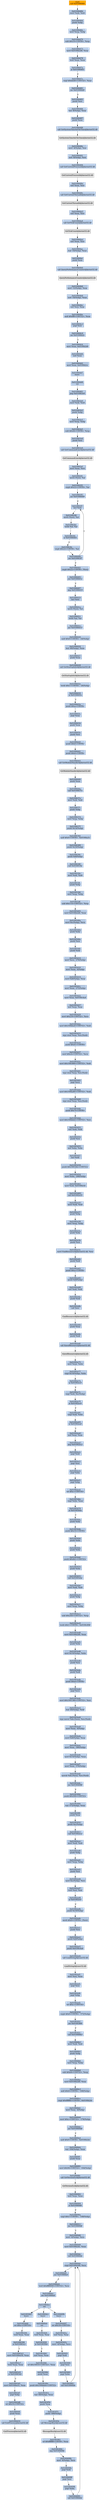 digraph G {
node[shape=rectangle,style=filled,fillcolor=lightsteelblue,color=lightsteelblue]
bgcolor="transparent"
a0x0100645ccall_0x0100646b[label="start\ncall 0x0100646b",color="lightgrey",fillcolor="orange"];
a0x0100646bmovl_edi_edi[label="0x0100646b\nmovl %edi, %edi"];
a0x0100646dpushl_ebp[label="0x0100646d\npushl %ebp"];
a0x0100646emovl_esp_ebp[label="0x0100646e\nmovl %esp, %ebp"];
a0x01006470subl_0x10UINT8_esp[label="0x01006470\nsubl $0x10<UINT8>, %esp"];
a0x01006473movl_0x0100b2d0_eax[label="0x01006473\nmovl 0x0100b2d0, %eax"];
a0x01006478testl_eax_eax[label="0x01006478\ntestl %eax, %eax"];
a0x0100647aje_0x01006483[label="0x0100647a\nje 0x01006483"];
a0x0100647ccmpl_0xbb40UINT32_eax[label="0x0100647c\ncmpl $0xbb40<UINT32>, %eax"];
a0x01006481jne_0x010064d0[label="0x01006481\njne 0x010064d0"];
a0x01006483pushl_esi[label="0x01006483\npushl %esi"];
a0x01006484leal__8ebp__eax[label="0x01006484\nleal -8(%ebp), %eax"];
a0x01006487pushl_eax[label="0x01006487\npushl %eax"];
a0x01006488call_GetSystemTimeAsFileTime_kernel32_dll[label="0x01006488\ncall GetSystemTimeAsFileTime@kernel32.dll"];
GetSystemTimeAsFileTime_kernel32_dll[label="GetSystemTimeAsFileTime@kernel32.dll",color="lightgrey",fillcolor="lightgrey"];
a0x0100648emovl__4ebp__esi[label="0x0100648e\nmovl -4(%ebp), %esi"];
a0x01006491xorl__8ebp__esi[label="0x01006491\nxorl -8(%ebp), %esi"];
a0x01006494call_GetCurrentProcessId_kernel32_dll[label="0x01006494\ncall GetCurrentProcessId@kernel32.dll"];
GetCurrentProcessId_kernel32_dll[label="GetCurrentProcessId@kernel32.dll",color="lightgrey",fillcolor="lightgrey"];
a0x0100649axorl_eax_esi[label="0x0100649a\nxorl %eax, %esi"];
a0x0100649ccall_GetCurrentThreadId_kernel32_dll[label="0x0100649c\ncall GetCurrentThreadId@kernel32.dll"];
GetCurrentThreadId_kernel32_dll[label="GetCurrentThreadId@kernel32.dll",color="lightgrey",fillcolor="lightgrey"];
a0x010064a2xorl_eax_esi[label="0x010064a2\nxorl %eax, %esi"];
a0x010064a4call_GetTickCount_kernel32_dll[label="0x010064a4\ncall GetTickCount@kernel32.dll"];
GetTickCount_kernel32_dll[label="GetTickCount@kernel32.dll",color="lightgrey",fillcolor="lightgrey"];
a0x010064aaxorl_eax_esi[label="0x010064aa\nxorl %eax, %esi"];
a0x010064acleal__16ebp__eax[label="0x010064ac\nleal -16(%ebp), %eax"];
a0x010064afpushl_eax[label="0x010064af\npushl %eax"];
a0x010064b0call_QueryPerformanceCounter_kernel32_dll[label="0x010064b0\ncall QueryPerformanceCounter@kernel32.dll"];
QueryPerformanceCounter_kernel32_dll[label="QueryPerformanceCounter@kernel32.dll",color="lightgrey",fillcolor="lightgrey"];
a0x010064b6movl__12ebp__eax[label="0x010064b6\nmovl -12(%ebp), %eax"];
a0x010064b9xorl__16ebp__eax[label="0x010064b9\nxorl -16(%ebp), %eax"];
a0x010064bcxorl_esi_eax[label="0x010064bc\nxorl %esi, %eax"];
a0x010064beandl_0xffffUINT32_eax[label="0x010064be\nandl $0xffff<UINT32>, %eax"];
a0x010064c3popl_esi[label="0x010064c3\npopl %esi"];
a0x010064c4jne_0x010064cb[label="0x010064c4\njne 0x010064cb"];
a0x010064cbmovl_eax_0x0100b2d0[label="0x010064cb\nmovl %eax, 0x0100b2d0"];
a0x010064d0notl_eax[label="0x010064d0\nnotl %eax"];
a0x010064d2movl_eax_0x0100b2cc[label="0x010064d2\nmovl %eax, 0x0100b2cc"];
a0x010064d7leave_[label="0x010064d7\nleave "];
a0x010064d8ret[label="0x010064d8\nret"];
a0x01006461jmp_0x010063e0[label="0x01006461\njmp 0x010063e0"];
a0x010063e0movl_edi_edi[label="0x010063e0\nmovl %edi, %edi"];
a0x010063e2pushl_ebp[label="0x010063e2\npushl %ebp"];
a0x010063e3movl_esp_ebp[label="0x010063e3\nmovl %esp, %ebp"];
a0x010063e5subl_0x44UINT8_esp[label="0x010063e5\nsubl $0x44<UINT8>, %esp"];
a0x010063e8pushl_esi[label="0x010063e8\npushl %esi"];
a0x010063e9call_GetCommandLineA_kernel32_dll[label="0x010063e9\ncall GetCommandLineA@kernel32.dll"];
GetCommandLineA_kernel32_dll[label="GetCommandLineA@kernel32.dll",color="lightgrey",fillcolor="lightgrey"];
a0x010063efmovl_eax_esi[label="0x010063ef\nmovl %eax, %esi"];
a0x010063f1movb_esi__al[label="0x010063f1\nmovb (%esi), %al"];
a0x010063f3cmpb_0x22UINT8_al[label="0x010063f3\ncmpb $0x22<UINT8>, %al"];
a0x010063f5jne_0x01006409[label="0x010063f5\njne 0x01006409"];
a0x010063f7incl_esi[label="0x010063f7\nincl %esi"];
a0x010063f8movb_esi__al[label="0x010063f8\nmovb (%esi), %al"];
a0x010063fatestb_al_al[label="0x010063fa\ntestb %al, %al"];
a0x010063fcje_0x01006402[label="0x010063fc\nje 0x01006402"];
a0x010063fecmpb_0x22UINT8_al[label="0x010063fe\ncmpb $0x22<UINT8>, %al"];
a0x01006400jne_0x010063f7[label="0x01006400\njne 0x010063f7"];
a0x01006402cmpb_0x22UINT8_esi_[label="0x01006402\ncmpb $0x22<UINT8>, (%esi)"];
a0x01006405jne_0x0100641a[label="0x01006405\njne 0x0100641a"];
a0x01006407jmp_0x01006419[label="0x01006407\njmp 0x01006419"];
a0x01006419incl_esi[label="0x01006419\nincl %esi"];
a0x0100641amovb_esi__al[label="0x0100641a\nmovb (%esi), %al"];
a0x0100641ctestb_al_al[label="0x0100641c\ntestb %al, %al"];
a0x0100641ejne_0x01006415[label="0x0100641e\njne 0x01006415"];
a0x01006420andl_0x0UINT8__24ebp_[label="0x01006420\nandl $0x0<UINT8>, -24(%ebp)"];
a0x01006424leal__68ebp__eax[label="0x01006424\nleal -68(%ebp), %eax"];
a0x01006427pushl_eax[label="0x01006427\npushl %eax"];
a0x01006428call_GetStartupInfoA_kernel32_dll[label="0x01006428\ncall GetStartupInfoA@kernel32.dll"];
GetStartupInfoA_kernel32_dll[label="GetStartupInfoA@kernel32.dll",color="lightgrey",fillcolor="lightgrey"];
a0x0100642etestb_0x1UINT8__24ebp_[label="0x0100642e\ntestb $0x1<UINT8>, -24(%ebp)"];
a0x01006432je_0x0100643a[label="0x01006432\nje 0x0100643a"];
a0x0100643apushl_0xaUINT8[label="0x0100643a\npushl $0xa<UINT8>"];
a0x0100643cpopl_eax[label="0x0100643c\npopl %eax"];
a0x0100643dpushl_eax[label="0x0100643d\npushl %eax"];
a0x0100643epushl_esi[label="0x0100643e\npushl %esi"];
a0x0100643fpushl_0x0UINT8[label="0x0100643f\npushl $0x0<UINT8>"];
a0x01006441pushl_0x0UINT8[label="0x01006441\npushl $0x0<UINT8>"];
a0x01006443call_GetModuleHandleA_kernel32_dll[label="0x01006443\ncall GetModuleHandleA@kernel32.dll"];
GetModuleHandleA_kernel32_dll[label="GetModuleHandleA@kernel32.dll",color="lightgrey",fillcolor="lightgrey"];
a0x01006449pushl_eax[label="0x01006449\npushl %eax"];
a0x0100644acall_0x0100637a[label="0x0100644a\ncall 0x0100637a"];
a0x0100637amovl_edi_edi[label="0x0100637a\nmovl %edi, %edi"];
a0x0100637cpushl_ebp[label="0x0100637c\npushl %ebp"];
a0x0100637dmovl_esp_ebp[label="0x0100637d\nmovl %esp, %ebp"];
a0x0100637fpushl_0x14ebp_[label="0x0100637f\npushl 0x14(%ebp)"];
a0x01006382andl_0x0UINT8_0x0100ba5c[label="0x01006382\nandl $0x0<UINT8>, 0x0100ba5c"];
a0x01006389pushl_0x10ebp_[label="0x01006389\npushl 0x10(%ebp)"];
a0x0100638cpushl_0x8ebp_[label="0x0100638c\npushl 0x8(%ebp)"];
a0x0100638fcall_0x010053fa[label="0x0100638f\ncall 0x010053fa"];
a0x010053famovl_edi_edi[label="0x010053fa\nmovl %edi, %edi"];
a0x010053fcpushl_ebp[label="0x010053fc\npushl %ebp"];
a0x010053fdmovl_esp_ebp[label="0x010053fd\nmovl %esp, %ebp"];
a0x010053ffsubl_0x114UINT32_esp[label="0x010053ff\nsubl $0x114<UINT32>, %esp"];
a0x01005405movl_0x0100b2d0_eax[label="0x01005405\nmovl 0x0100b2d0, %eax"];
a0x0100540amovl_0xcebp__ecx[label="0x0100540a\nmovl 0xc(%ebp), %ecx"];
a0x0100540dpushl_ebx[label="0x0100540d\npushl %ebx"];
a0x0100540epushl_esi[label="0x0100540e\npushl %esi"];
a0x0100540fpushl_edi[label="0x0100540f\npushl %edi"];
a0x01005410movl_ecx__276ebp_[label="0x01005410\nmovl %ecx, -276(%ebp)"];
a0x01005416movl_eax__4ebp_[label="0x01005416\nmovl %eax, -4(%ebp)"];
a0x01005419movl_0x8ebp__eax[label="0x01005419\nmovl 0x8(%ebp), %eax"];
a0x0100541cmovl_eax__272ebp_[label="0x0100541c\nmovl %eax, -272(%ebp)"];
a0x01005422movl_eax_0x0100c4a4[label="0x01005422\nmovl %eax, 0x0100c4a4"];
a0x01005427xorl_eax_eax[label="0x01005427\nxorl %eax, %eax"];
a0x01005429movl_0x23fUINT32_ecx[label="0x01005429\nmovl $0x23f<UINT32>, %ecx"];
a0x0100542emovl_0x100bba0UINT32_edi[label="0x0100542e\nmovl $0x100bba0<UINT32>, %edi"];
a0x01005433repz_stosl_eax_es_edi_[label="0x01005433\nrepz stosl %eax, %es:(%edi)"];
a0x01005435pushl_0x41UINT8[label="0x01005435\npushl $0x41<UINT8>"];
a0x01005437movl_0xcbUINT32_ecx[label="0x01005437\nmovl $0xcb<UINT32>, %ecx"];
a0x0100543cmovl_0x100c880UINT32_edi[label="0x0100543c\nmovl $0x100c880<UINT32>, %edi"];
a0x01005441repz_stosl_eax_es_edi_[label="0x01005441\nrepz stosl %eax, %es:(%edi)"];
a0x01005443popl_ecx[label="0x01005443\npopl %ecx"];
a0x01005444movl_0x100ba80UINT32_edi[label="0x01005444\nmovl $0x100ba80<UINT32>, %edi"];
a0x01005449repz_stosl_eax_es_edi_[label="0x01005449\nrepz stosl %eax, %es:(%edi)"];
a0x0100544bpushl_0x7fUINT8[label="0x0100544b\npushl $0x7f<UINT8>"];
a0x0100544dmovl_0x100bbb4UINT32_esi[label="0x0100544d\nmovl $0x100bbb4<UINT32>, %esi"];
a0x01005452xorl_edi_edi[label="0x01005452\nxorl %edi, %edi"];
a0x01005454pushl_esi[label="0x01005454\npushl %esi"];
a0x01005455xorl_ebx_ebx[label="0x01005455\nxorl %ebx, %ebx"];
a0x01005457incl_edi[label="0x01005457\nincl %edi"];
a0x01005458pushl_0x100144cUINT32[label="0x01005458\npushl $0x100144c<UINT32>"];
a0x0100545dmovl_ebx__268ebp_[label="0x0100545d\nmovl %ebx, -268(%ebp)"];
a0x01005463movl_edi_0x0100be4c[label="0x01005463\nmovl %edi, 0x0100be4c"];
a0x01005469call_0x01002e55[label="0x01005469\ncall 0x01002e55"];
a0x01002e55movl_edi_edi[label="0x01002e55\nmovl %edi, %edi"];
a0x01002e57pushl_ebp[label="0x01002e57\npushl %ebp"];
a0x01002e58movl_esp_ebp[label="0x01002e58\nmovl %esp, %ebp"];
a0x01002e5apushl_ebx[label="0x01002e5a\npushl %ebx"];
a0x01002e5bpushl_esi[label="0x01002e5b\npushl %esi"];
a0x01002e5cmovl_FindResourceA_kernel32_dll_esi[label="0x01002e5c\nmovl FindResourceA@kernel32.dll, %esi"];
a0x01002e62pushl_edi[label="0x01002e62\npushl %edi"];
a0x01002e63pushl_0xaUINT8[label="0x01002e63\npushl $0xa<UINT8>"];
a0x01002e65pushl_0x8ebp_[label="0x01002e65\npushl 0x8(%ebp)"];
a0x01002e68xorl_edi_edi[label="0x01002e68\nxorl %edi, %edi"];
a0x01002e6apushl_edi[label="0x01002e6a\npushl %edi"];
a0x01002e6bcall_esi[label="0x01002e6b\ncall %esi"];
FindResourceA_kernel32_dll[label="FindResourceA@kernel32.dll",color="lightgrey",fillcolor="lightgrey"];
a0x01002e6dpushl_eax[label="0x01002e6d\npushl %eax"];
a0x01002e6epushl_edi[label="0x01002e6e\npushl %edi"];
a0x01002e6fcall_SizeofResource_kernel32_dll[label="0x01002e6f\ncall SizeofResource@kernel32.dll"];
SizeofResource_kernel32_dll[label="SizeofResource@kernel32.dll",color="lightgrey",fillcolor="lightgrey"];
a0x01002e75movl_eax_ebx[label="0x01002e75\nmovl %eax, %ebx"];
a0x01002e77cmpl_0x10ebp__ebx[label="0x01002e77\ncmpl 0x10(%ebp), %ebx"];
a0x01002e7aja_0x01002ec0[label="0x01002e7a\nja 0x01002ec0"];
a0x01002e7ccmpl_edi_0xcebp_[label="0x01002e7c\ncmpl %edi, 0xc(%ebp)"];
a0x01002e7fje_0x01002ec0[label="0x01002e7f\nje 0x01002ec0"];
a0x01002e81cmpl_edi_ebx[label="0x01002e81\ncmpl %edi, %ebx"];
a0x01002e83je_0x01002ea0[label="0x01002e83\nje 0x01002ea0"];
a0x01002ea0xorl_eax_eax[label="0x01002ea0\nxorl %eax, %eax"];
a0x01002ea2jmp_0x01002ec2[label="0x01002ea2\njmp 0x01002ec2"];
a0x01002ec2popl_edi[label="0x01002ec2\npopl %edi"];
a0x01002ec3popl_esi[label="0x01002ec3\npopl %esi"];
a0x01002ec4popl_ebx[label="0x01002ec4\npopl %ebx"];
a0x01002ec5popl_ebp[label="0x01002ec5\npopl %ebp"];
a0x01002ec6ret_0xcUINT16[label="0x01002ec6\nret $0xc<UINT16>"];
a0x0100546ecmpl_ebx_eax[label="0x0100546e\ncmpl %ebx, %eax"];
a0x01005470je_0x0100564a[label="0x01005470\nje 0x0100564a"];
a0x0100564apushl_ebx[label="0x0100564a\npushl %ebx"];
a0x0100564bpushl_0x10UINT8[label="0x0100564b\npushl $0x10<UINT8>"];
a0x0100564dpushl_ebx[label="0x0100564d\npushl %ebx"];
a0x0100564epushl_ebx[label="0x0100564e\npushl %ebx"];
a0x0100564fpushl_0x4b1UINT32[label="0x0100564f\npushl $0x4b1<UINT32>"];
a0x01005654pushl_ebx[label="0x01005654\npushl %ebx"];
a0x01005655call_0x01003ebe[label="0x01005655\ncall 0x01003ebe"];
a0x01003ebemovl_edi_edi[label="0x01003ebe\nmovl %edi, %edi"];
a0x01003ec0pushl_ebp[label="0x01003ec0\npushl %ebp"];
a0x01003ec1movl_esp_ebp[label="0x01003ec1\nmovl %esp, %ebp"];
a0x01003ec3subl_0x244UINT32_esp[label="0x01003ec3\nsubl $0x244<UINT32>, %esp"];
a0x01003ec9testb_0x1UINT8_0x0100c898[label="0x01003ec9\ntestb $0x1<UINT8>, 0x0100c898"];
a0x01003ed0movl_0x0100b2d0_eax[label="0x01003ed0\nmovl 0x0100b2d0, %eax"];
a0x01003ed5pushl_ebx[label="0x01003ed5\npushl %ebx"];
a0x01003ed6movl_0x10ebp__ebx[label="0x01003ed6\nmovl 0x10(%ebp), %ebx"];
a0x01003ed9pushl_esi[label="0x01003ed9\npushl %esi"];
a0x01003edapushl_edi[label="0x01003eda\npushl %edi"];
a0x01003edbpushl_0xdUINT8[label="0x01003edb\npushl $0xd<UINT8>"];
a0x01003eddpopl_ecx[label="0x01003edd\npopl %ecx"];
a0x01003edemovl_0x1001380UINT32_esi[label="0x01003ede\nmovl $0x1001380<UINT32>, %esi"];
a0x01003ee3leal__60ebp__edi[label="0x01003ee3\nleal -60(%ebp), %edi"];
a0x01003ee6repz_movsl_ds_esi__es_edi_[label="0x01003ee6\nrepz movsl %ds:(%esi), %es:(%edi)"];
a0x01003ee8movl_eax__4ebp_[label="0x01003ee8\nmovl %eax, -4(%ebp)"];
a0x01003eebmovl_0x8ebp__eax[label="0x01003eeb\nmovl 0x8(%ebp), %eax"];
a0x01003eeemovl_eax__580ebp_[label="0x01003eee\nmovl %eax, -580(%ebp)"];
a0x01003ef4movl_0x14ebp__eax[label="0x01003ef4\nmovl 0x14(%ebp), %eax"];
a0x01003ef7movl_eax__576ebp_[label="0x01003ef7\nmovl %eax, -576(%ebp)"];
a0x01003efdmovsb_ds_esi__es_edi_[label="0x01003efd\nmovsb %ds:(%esi), %es:(%edi)"];
a0x01003efejne_0x01004088[label="0x01003efe\njne 0x01004088"];
a0x01003f04pushl_0x200UINT32[label="0x01003f04\npushl $0x200<UINT32>"];
a0x01003f09leal__572ebp__eax[label="0x01003f09\nleal -572(%ebp), %eax"];
a0x01003f0fpushl_eax[label="0x01003f0f\npushl %eax"];
a0x01003f10pushl_0xcebp_[label="0x01003f10\npushl 0xc(%ebp)"];
a0x01003f13call_0x01002ece[label="0x01003f13\ncall 0x01002ece"];
a0x01002ecemovl_edi_edi[label="0x01002ece\nmovl %edi, %edi"];
a0x01002ed0pushl_ebp[label="0x01002ed0\npushl %ebp"];
a0x01002ed1movl_esp_ebp[label="0x01002ed1\nmovl %esp, %ebp"];
a0x01002ed3pushl_esi[label="0x01002ed3\npushl %esi"];
a0x01002ed4movl_0xcebp__esi[label="0x01002ed4\nmovl 0xc(%ebp), %esi"];
a0x01002ed7testl_esi_esi[label="0x01002ed7\ntestl %esi, %esi"];
a0x01002ed9je_0x01002ef1[label="0x01002ed9\nje 0x01002ef1"];
a0x01002edbpushl_0x10ebp_[label="0x01002edb\npushl 0x10(%ebp)"];
a0x01002edemovb_0x0UINT8_esi_[label="0x01002ede\nmovb $0x0<UINT8>, (%esi)"];
a0x01002ee1pushl_esi[label="0x01002ee1\npushl %esi"];
a0x01002ee2pushl_0x8ebp_[label="0x01002ee2\npushl 0x8(%ebp)"];
a0x01002ee5pushl_0x0100c4a4[label="0x01002ee5\npushl 0x0100c4a4"];
a0x01002eebcall_LoadStringA_user32_dll[label="0x01002eeb\ncall LoadStringA@user32.dll"];
LoadStringA_user32_dll[label="LoadStringA@user32.dll",color="lightgrey",fillcolor="lightgrey"];
a0x01002ef1movl_esi_eax[label="0x01002ef1\nmovl %esi, %eax"];
a0x01002ef3popl_esi[label="0x01002ef3\npopl %esi"];
a0x01002ef4popl_ebp[label="0x01002ef4\npopl %ebp"];
a0x01002ef5ret_0xcUINT16[label="0x01002ef5\nret $0xc<UINT16>"];
a0x01003f18cmpb_0x0UINT8__572ebp_[label="0x01003f18\ncmpb $0x0<UINT8>, -572(%ebp)"];
a0x01003f1fjne_0x01003f69[label="0x01003f1f\njne 0x01003f69"];
a0x01003f21call_0x010068b3[label="0x01003f21\ncall 0x010068b3"];
a0x010068b3movl_edi_edi[label="0x010068b3\nmovl %edi, %edi"];
a0x010068b5pushl_ebp[label="0x010068b5\npushl %ebp"];
a0x010068b6movl_esp_ebp[label="0x010068b6\nmovl %esp, %ebp"];
a0x010068b8subl_0xb4UINT32_esp[label="0x010068b8\nsubl $0xb4<UINT32>, %esp"];
a0x010068bemovl_0x0100b2d0_eax[label="0x010068be\nmovl 0x0100b2d0, %eax"];
a0x010068c3andl_0x0UINT8__168ebp_[label="0x010068c3\nandl $0x0<UINT8>, -168(%ebp)"];
a0x010068cacmpl_0xfffffffeUINT8_0x0100b2dc[label="0x010068ca\ncmpl $0xfffffffe<UINT8>, 0x0100b2dc"];
a0x010068d1movl_eax__4ebp_[label="0x010068d1\nmovl %eax, -4(%ebp)"];
a0x010068d4movl_0xcUINT32__176ebp_[label="0x010068d4\nmovl $0xc<UINT32>, -176(%ebp)"];
a0x010068dejne_0x010069d6[label="0x010068de\njne 0x010069d6"];
a0x010068e4andl_0x0UINT8_0x0100b2dc[label="0x010068e4\nandl $0x0<UINT8>, 0x0100b2dc"];
a0x010068ebleal__164ebp__eax[label="0x010068eb\nleal -164(%ebp), %eax"];
a0x010068f1pushl_eax[label="0x010068f1\npushl %eax"];
a0x010068f2movl_0x94UINT32__164ebp_[label="0x010068f2\nmovl $0x94<UINT32>, -164(%ebp)"];
a0x010068fccall_GetVersionExA_kernel32_dll[label="0x010068fc\ncall GetVersionExA@kernel32.dll"];
GetVersionExA_kernel32_dll[label="GetVersionExA@kernel32.dll",color="lightgrey",fillcolor="lightgrey"];
a0x01006902testl_eax_eax[label="0x01006902\ntestl %eax, %eax"];
a0x01006904je_0x010069d6[label="0x01006904\nje 0x010069d6"];
a0x0100690acmpl_0x1UINT8__148ebp_[label="0x0100690a\ncmpl $0x1<UINT8>, -148(%ebp)"];
a0x01006911jne_0x010069d6[label="0x01006911\njne 0x010069d6"];
a0x010069d6movl__4ebp__ecx[label="0x010069d6\nmovl -4(%ebp), %ecx"];
a0x010069d9movl_0x0100b2dc_eax[label="0x010069d9\nmovl 0x0100b2dc, %eax"];
a0x010069decall_0x010064de[label="0x010069de\ncall 0x010064de"];
a0x010064decmpl_0x0100b2d0_ecx[label="0x010064de\ncmpl 0x0100b2d0, %ecx"];
a0x010064e4jne_0x010064ef[label="0x010064e4\njne 0x010064ef"];
a0x010064e6testl_0xffff0000UINT32_ecx[label="0x010064e6\ntestl $0xffff0000<UINT32>, %ecx"];
a0x010064ecjne_0x010064ef[label="0x010064ec\njne 0x010064ef"];
a0x010064eeret[label="0x010064ee\nret"];
a0x010069e3leave_[label="0x010069e3\nleave "];
a0x010069e4ret[label="0x010069e4\nret"];
a0x01003f26testl_eax_eax[label="0x01003f26\ntestl %eax, %eax"];
a0x01003f28je_0x01003f44[label="0x01003f28\nje 0x01003f44"];
a0x01003f44xorl_eax_eax[label="0x01003f44\nxorl %eax, %eax"];
a0x01003f46orl_0x10010UINT32_eax[label="0x01003f46\norl $0x10010<UINT32>, %eax"];
a0x01003f4bpushl_eax[label="0x01003f4b\npushl %eax"];
a0x01003f4cpushl_0x100bbb4UINT32[label="0x01003f4c\npushl $0x100bbb4<UINT32>"];
a0x01003f51leal__60ebp__eax[label="0x01003f51\nleal -60(%ebp), %eax"];
a0x01003f54pushl_eax[label="0x01003f54\npushl %eax"];
a0x01003f55pushl__580ebp_[label="0x01003f55\npushl -580(%ebp)"];
a0x01003f5bcall_MessageBoxA_user32_dll[label="0x01003f5b\ncall MessageBoxA@user32.dll"];
MessageBoxA_user32_dll[label="MessageBoxA@user32.dll",color="lightgrey",fillcolor="lightgrey"];
a0x01003f61orl_0xffffffffUINT8_eax[label="0x01003f61\norl $0xffffffff<UINT8>, %eax"];
a0x01003f64jmp_0x0100408b[label="0x01003f64\njmp 0x0100408b"];
a0x0100408bmovl__4ebp__ecx[label="0x0100408b\nmovl -4(%ebp), %ecx"];
a0x0100408epopl_edi[label="0x0100408e\npopl %edi"];
a0x0100408fpopl_esi[label="0x0100408f\npopl %esi"];
a0x01004090popl_ebx[label="0x01004090\npopl %ebx"];
a0x01004091call_0x010064de[label="0x01004091\ncall 0x010064de"];
a0x01004096leave_[label="0x01004096\nleave "];
a0x01004097ret_0x18UINT16[label="0x01004097\nret $0x18<UINT16>"];
a0x0100565axorl_eax_eax[label="0x0100565a\nxorl %eax, %eax"];
a0x0100565cmovl__4ebp__ecx[label="0x0100565c\nmovl -4(%ebp), %ecx"];
a0x0100565fpopl_edi[label="0x0100565f\npopl %edi"];
a0x01005660popl_esi[label="0x01005660\npopl %esi"];
a0x01005661popl_ebx[label="0x01005661\npopl %ebx"];
a0x01005662call_0x010064de[label="0x01005662\ncall 0x010064de"];
a0x01005667leave_[label="0x01005667\nleave "];
a0x01005668ret_0xcUINT16[label="0x01005668\nret $0xc<UINT16>"];
a0x01006394testl_eax_eax[label="0x01006394\ntestl %eax, %eax"];
a0x01006396je_0x010063c2[label="0x01006396\nje 0x010063c2"];
a0x010063c2movl_0x0100ba54_eax[label="0x010063c2\nmovl 0x0100ba54, %eax"];
a0x010063c7testl_eax_eax[label="0x010063c7\ntestl %eax, %eax"];
a0x010063c9je_0x010063d2[label="0x010063c9\nje 0x010063d2"];
a0x010063d2movl_0x0100ba5c_eax[label="0x010063d2\nmovl 0x0100ba5c, %eax"];
a0x010063d7popl_ebp[label="0x010063d7\npopl %ebp"];
a0x010063d8ret_0x10UINT16[label="0x010063d8\nret $0x10<UINT16>"];
a0x0100644fpushl_eax[label="0x0100644f\npushl %eax"];
a0x01006450call_ExitProcess_kernel32_dll[label="0x01006450\ncall ExitProcess@kernel32.dll"];
ExitProcess_kernel32_dll[label="ExitProcess@kernel32.dll",color="lightgrey",fillcolor="lightgrey"];
a0x0100645ccall_0x0100646b -> a0x0100646bmovl_edi_edi [color="#000000"];
a0x0100646bmovl_edi_edi -> a0x0100646dpushl_ebp [color="#000000"];
a0x0100646dpushl_ebp -> a0x0100646emovl_esp_ebp [color="#000000"];
a0x0100646emovl_esp_ebp -> a0x01006470subl_0x10UINT8_esp [color="#000000"];
a0x01006470subl_0x10UINT8_esp -> a0x01006473movl_0x0100b2d0_eax [color="#000000"];
a0x01006473movl_0x0100b2d0_eax -> a0x01006478testl_eax_eax [color="#000000"];
a0x01006478testl_eax_eax -> a0x0100647aje_0x01006483 [color="#000000"];
a0x0100647aje_0x01006483 -> a0x0100647ccmpl_0xbb40UINT32_eax [color="#000000",label="F"];
a0x0100647ccmpl_0xbb40UINT32_eax -> a0x01006481jne_0x010064d0 [color="#000000"];
a0x01006481jne_0x010064d0 -> a0x01006483pushl_esi [color="#000000",label="F"];
a0x01006483pushl_esi -> a0x01006484leal__8ebp__eax [color="#000000"];
a0x01006484leal__8ebp__eax -> a0x01006487pushl_eax [color="#000000"];
a0x01006487pushl_eax -> a0x01006488call_GetSystemTimeAsFileTime_kernel32_dll [color="#000000"];
a0x01006488call_GetSystemTimeAsFileTime_kernel32_dll -> GetSystemTimeAsFileTime_kernel32_dll [color="#000000"];
GetSystemTimeAsFileTime_kernel32_dll -> a0x0100648emovl__4ebp__esi [color="#000000"];
a0x0100648emovl__4ebp__esi -> a0x01006491xorl__8ebp__esi [color="#000000"];
a0x01006491xorl__8ebp__esi -> a0x01006494call_GetCurrentProcessId_kernel32_dll [color="#000000"];
a0x01006494call_GetCurrentProcessId_kernel32_dll -> GetCurrentProcessId_kernel32_dll [color="#000000"];
GetCurrentProcessId_kernel32_dll -> a0x0100649axorl_eax_esi [color="#000000"];
a0x0100649axorl_eax_esi -> a0x0100649ccall_GetCurrentThreadId_kernel32_dll [color="#000000"];
a0x0100649ccall_GetCurrentThreadId_kernel32_dll -> GetCurrentThreadId_kernel32_dll [color="#000000"];
GetCurrentThreadId_kernel32_dll -> a0x010064a2xorl_eax_esi [color="#000000"];
a0x010064a2xorl_eax_esi -> a0x010064a4call_GetTickCount_kernel32_dll [color="#000000"];
a0x010064a4call_GetTickCount_kernel32_dll -> GetTickCount_kernel32_dll [color="#000000"];
GetTickCount_kernel32_dll -> a0x010064aaxorl_eax_esi [color="#000000"];
a0x010064aaxorl_eax_esi -> a0x010064acleal__16ebp__eax [color="#000000"];
a0x010064acleal__16ebp__eax -> a0x010064afpushl_eax [color="#000000"];
a0x010064afpushl_eax -> a0x010064b0call_QueryPerformanceCounter_kernel32_dll [color="#000000"];
a0x010064b0call_QueryPerformanceCounter_kernel32_dll -> QueryPerformanceCounter_kernel32_dll [color="#000000"];
QueryPerformanceCounter_kernel32_dll -> a0x010064b6movl__12ebp__eax [color="#000000"];
a0x010064b6movl__12ebp__eax -> a0x010064b9xorl__16ebp__eax [color="#000000"];
a0x010064b9xorl__16ebp__eax -> a0x010064bcxorl_esi_eax [color="#000000"];
a0x010064bcxorl_esi_eax -> a0x010064beandl_0xffffUINT32_eax [color="#000000"];
a0x010064beandl_0xffffUINT32_eax -> a0x010064c3popl_esi [color="#000000"];
a0x010064c3popl_esi -> a0x010064c4jne_0x010064cb [color="#000000"];
a0x010064c4jne_0x010064cb -> a0x010064cbmovl_eax_0x0100b2d0 [color="#000000",label="T"];
a0x010064cbmovl_eax_0x0100b2d0 -> a0x010064d0notl_eax [color="#000000"];
a0x010064d0notl_eax -> a0x010064d2movl_eax_0x0100b2cc [color="#000000"];
a0x010064d2movl_eax_0x0100b2cc -> a0x010064d7leave_ [color="#000000"];
a0x010064d7leave_ -> a0x010064d8ret [color="#000000"];
a0x010064d8ret -> a0x01006461jmp_0x010063e0 [color="#000000"];
a0x01006461jmp_0x010063e0 -> a0x010063e0movl_edi_edi [color="#000000"];
a0x010063e0movl_edi_edi -> a0x010063e2pushl_ebp [color="#000000"];
a0x010063e2pushl_ebp -> a0x010063e3movl_esp_ebp [color="#000000"];
a0x010063e3movl_esp_ebp -> a0x010063e5subl_0x44UINT8_esp [color="#000000"];
a0x010063e5subl_0x44UINT8_esp -> a0x010063e8pushl_esi [color="#000000"];
a0x010063e8pushl_esi -> a0x010063e9call_GetCommandLineA_kernel32_dll [color="#000000"];
a0x010063e9call_GetCommandLineA_kernel32_dll -> GetCommandLineA_kernel32_dll [color="#000000"];
GetCommandLineA_kernel32_dll -> a0x010063efmovl_eax_esi [color="#000000"];
a0x010063efmovl_eax_esi -> a0x010063f1movb_esi__al [color="#000000"];
a0x010063f1movb_esi__al -> a0x010063f3cmpb_0x22UINT8_al [color="#000000"];
a0x010063f3cmpb_0x22UINT8_al -> a0x010063f5jne_0x01006409 [color="#000000"];
a0x010063f5jne_0x01006409 -> a0x010063f7incl_esi [color="#000000",label="F"];
a0x010063f7incl_esi -> a0x010063f8movb_esi__al [color="#000000"];
a0x010063f8movb_esi__al -> a0x010063fatestb_al_al [color="#000000"];
a0x010063fatestb_al_al -> a0x010063fcje_0x01006402 [color="#000000"];
a0x010063fcje_0x01006402 -> a0x010063fecmpb_0x22UINT8_al [color="#000000",label="F"];
a0x010063fecmpb_0x22UINT8_al -> a0x01006400jne_0x010063f7 [color="#000000"];
a0x01006400jne_0x010063f7 -> a0x010063f7incl_esi [color="#000000",label="T"];
a0x01006400jne_0x010063f7 -> a0x01006402cmpb_0x22UINT8_esi_ [color="#000000",label="F"];
a0x01006402cmpb_0x22UINT8_esi_ -> a0x01006405jne_0x0100641a [color="#000000"];
a0x01006405jne_0x0100641a -> a0x01006407jmp_0x01006419 [color="#000000",label="F"];
a0x01006407jmp_0x01006419 -> a0x01006419incl_esi [color="#000000"];
a0x01006419incl_esi -> a0x0100641amovb_esi__al [color="#000000"];
a0x0100641amovb_esi__al -> a0x0100641ctestb_al_al [color="#000000"];
a0x0100641ctestb_al_al -> a0x0100641ejne_0x01006415 [color="#000000"];
a0x0100641ejne_0x01006415 -> a0x01006420andl_0x0UINT8__24ebp_ [color="#000000",label="F"];
a0x01006420andl_0x0UINT8__24ebp_ -> a0x01006424leal__68ebp__eax [color="#000000"];
a0x01006424leal__68ebp__eax -> a0x01006427pushl_eax [color="#000000"];
a0x01006427pushl_eax -> a0x01006428call_GetStartupInfoA_kernel32_dll [color="#000000"];
a0x01006428call_GetStartupInfoA_kernel32_dll -> GetStartupInfoA_kernel32_dll [color="#000000"];
GetStartupInfoA_kernel32_dll -> a0x0100642etestb_0x1UINT8__24ebp_ [color="#000000"];
a0x0100642etestb_0x1UINT8__24ebp_ -> a0x01006432je_0x0100643a [color="#000000"];
a0x01006432je_0x0100643a -> a0x0100643apushl_0xaUINT8 [color="#000000",label="T"];
a0x0100643apushl_0xaUINT8 -> a0x0100643cpopl_eax [color="#000000"];
a0x0100643cpopl_eax -> a0x0100643dpushl_eax [color="#000000"];
a0x0100643dpushl_eax -> a0x0100643epushl_esi [color="#000000"];
a0x0100643epushl_esi -> a0x0100643fpushl_0x0UINT8 [color="#000000"];
a0x0100643fpushl_0x0UINT8 -> a0x01006441pushl_0x0UINT8 [color="#000000"];
a0x01006441pushl_0x0UINT8 -> a0x01006443call_GetModuleHandleA_kernel32_dll [color="#000000"];
a0x01006443call_GetModuleHandleA_kernel32_dll -> GetModuleHandleA_kernel32_dll [color="#000000"];
GetModuleHandleA_kernel32_dll -> a0x01006449pushl_eax [color="#000000"];
a0x01006449pushl_eax -> a0x0100644acall_0x0100637a [color="#000000"];
a0x0100644acall_0x0100637a -> a0x0100637amovl_edi_edi [color="#000000"];
a0x0100637amovl_edi_edi -> a0x0100637cpushl_ebp [color="#000000"];
a0x0100637cpushl_ebp -> a0x0100637dmovl_esp_ebp [color="#000000"];
a0x0100637dmovl_esp_ebp -> a0x0100637fpushl_0x14ebp_ [color="#000000"];
a0x0100637fpushl_0x14ebp_ -> a0x01006382andl_0x0UINT8_0x0100ba5c [color="#000000"];
a0x01006382andl_0x0UINT8_0x0100ba5c -> a0x01006389pushl_0x10ebp_ [color="#000000"];
a0x01006389pushl_0x10ebp_ -> a0x0100638cpushl_0x8ebp_ [color="#000000"];
a0x0100638cpushl_0x8ebp_ -> a0x0100638fcall_0x010053fa [color="#000000"];
a0x0100638fcall_0x010053fa -> a0x010053famovl_edi_edi [color="#000000"];
a0x010053famovl_edi_edi -> a0x010053fcpushl_ebp [color="#000000"];
a0x010053fcpushl_ebp -> a0x010053fdmovl_esp_ebp [color="#000000"];
a0x010053fdmovl_esp_ebp -> a0x010053ffsubl_0x114UINT32_esp [color="#000000"];
a0x010053ffsubl_0x114UINT32_esp -> a0x01005405movl_0x0100b2d0_eax [color="#000000"];
a0x01005405movl_0x0100b2d0_eax -> a0x0100540amovl_0xcebp__ecx [color="#000000"];
a0x0100540amovl_0xcebp__ecx -> a0x0100540dpushl_ebx [color="#000000"];
a0x0100540dpushl_ebx -> a0x0100540epushl_esi [color="#000000"];
a0x0100540epushl_esi -> a0x0100540fpushl_edi [color="#000000"];
a0x0100540fpushl_edi -> a0x01005410movl_ecx__276ebp_ [color="#000000"];
a0x01005410movl_ecx__276ebp_ -> a0x01005416movl_eax__4ebp_ [color="#000000"];
a0x01005416movl_eax__4ebp_ -> a0x01005419movl_0x8ebp__eax [color="#000000"];
a0x01005419movl_0x8ebp__eax -> a0x0100541cmovl_eax__272ebp_ [color="#000000"];
a0x0100541cmovl_eax__272ebp_ -> a0x01005422movl_eax_0x0100c4a4 [color="#000000"];
a0x01005422movl_eax_0x0100c4a4 -> a0x01005427xorl_eax_eax [color="#000000"];
a0x01005427xorl_eax_eax -> a0x01005429movl_0x23fUINT32_ecx [color="#000000"];
a0x01005429movl_0x23fUINT32_ecx -> a0x0100542emovl_0x100bba0UINT32_edi [color="#000000"];
a0x0100542emovl_0x100bba0UINT32_edi -> a0x01005433repz_stosl_eax_es_edi_ [color="#000000"];
a0x01005433repz_stosl_eax_es_edi_ -> a0x01005435pushl_0x41UINT8 [color="#000000"];
a0x01005435pushl_0x41UINT8 -> a0x01005437movl_0xcbUINT32_ecx [color="#000000"];
a0x01005437movl_0xcbUINT32_ecx -> a0x0100543cmovl_0x100c880UINT32_edi [color="#000000"];
a0x0100543cmovl_0x100c880UINT32_edi -> a0x01005441repz_stosl_eax_es_edi_ [color="#000000"];
a0x01005441repz_stosl_eax_es_edi_ -> a0x01005443popl_ecx [color="#000000"];
a0x01005443popl_ecx -> a0x01005444movl_0x100ba80UINT32_edi [color="#000000"];
a0x01005444movl_0x100ba80UINT32_edi -> a0x01005449repz_stosl_eax_es_edi_ [color="#000000"];
a0x01005449repz_stosl_eax_es_edi_ -> a0x0100544bpushl_0x7fUINT8 [color="#000000"];
a0x0100544bpushl_0x7fUINT8 -> a0x0100544dmovl_0x100bbb4UINT32_esi [color="#000000"];
a0x0100544dmovl_0x100bbb4UINT32_esi -> a0x01005452xorl_edi_edi [color="#000000"];
a0x01005452xorl_edi_edi -> a0x01005454pushl_esi [color="#000000"];
a0x01005454pushl_esi -> a0x01005455xorl_ebx_ebx [color="#000000"];
a0x01005455xorl_ebx_ebx -> a0x01005457incl_edi [color="#000000"];
a0x01005457incl_edi -> a0x01005458pushl_0x100144cUINT32 [color="#000000"];
a0x01005458pushl_0x100144cUINT32 -> a0x0100545dmovl_ebx__268ebp_ [color="#000000"];
a0x0100545dmovl_ebx__268ebp_ -> a0x01005463movl_edi_0x0100be4c [color="#000000"];
a0x01005463movl_edi_0x0100be4c -> a0x01005469call_0x01002e55 [color="#000000"];
a0x01005469call_0x01002e55 -> a0x01002e55movl_edi_edi [color="#000000"];
a0x01002e55movl_edi_edi -> a0x01002e57pushl_ebp [color="#000000"];
a0x01002e57pushl_ebp -> a0x01002e58movl_esp_ebp [color="#000000"];
a0x01002e58movl_esp_ebp -> a0x01002e5apushl_ebx [color="#000000"];
a0x01002e5apushl_ebx -> a0x01002e5bpushl_esi [color="#000000"];
a0x01002e5bpushl_esi -> a0x01002e5cmovl_FindResourceA_kernel32_dll_esi [color="#000000"];
a0x01002e5cmovl_FindResourceA_kernel32_dll_esi -> a0x01002e62pushl_edi [color="#000000"];
a0x01002e62pushl_edi -> a0x01002e63pushl_0xaUINT8 [color="#000000"];
a0x01002e63pushl_0xaUINT8 -> a0x01002e65pushl_0x8ebp_ [color="#000000"];
a0x01002e65pushl_0x8ebp_ -> a0x01002e68xorl_edi_edi [color="#000000"];
a0x01002e68xorl_edi_edi -> a0x01002e6apushl_edi [color="#000000"];
a0x01002e6apushl_edi -> a0x01002e6bcall_esi [color="#000000"];
a0x01002e6bcall_esi -> FindResourceA_kernel32_dll [color="#000000"];
FindResourceA_kernel32_dll -> a0x01002e6dpushl_eax [color="#000000"];
a0x01002e6dpushl_eax -> a0x01002e6epushl_edi [color="#000000"];
a0x01002e6epushl_edi -> a0x01002e6fcall_SizeofResource_kernel32_dll [color="#000000"];
a0x01002e6fcall_SizeofResource_kernel32_dll -> SizeofResource_kernel32_dll [color="#000000"];
SizeofResource_kernel32_dll -> a0x01002e75movl_eax_ebx [color="#000000"];
a0x01002e75movl_eax_ebx -> a0x01002e77cmpl_0x10ebp__ebx [color="#000000"];
a0x01002e77cmpl_0x10ebp__ebx -> a0x01002e7aja_0x01002ec0 [color="#000000"];
a0x01002e7aja_0x01002ec0 -> a0x01002e7ccmpl_edi_0xcebp_ [color="#000000",label="F"];
a0x01002e7ccmpl_edi_0xcebp_ -> a0x01002e7fje_0x01002ec0 [color="#000000"];
a0x01002e7fje_0x01002ec0 -> a0x01002e81cmpl_edi_ebx [color="#000000",label="F"];
a0x01002e81cmpl_edi_ebx -> a0x01002e83je_0x01002ea0 [color="#000000"];
a0x01002e83je_0x01002ea0 -> a0x01002ea0xorl_eax_eax [color="#000000",label="T"];
a0x01002ea0xorl_eax_eax -> a0x01002ea2jmp_0x01002ec2 [color="#000000"];
a0x01002ea2jmp_0x01002ec2 -> a0x01002ec2popl_edi [color="#000000"];
a0x01002ec2popl_edi -> a0x01002ec3popl_esi [color="#000000"];
a0x01002ec3popl_esi -> a0x01002ec4popl_ebx [color="#000000"];
a0x01002ec4popl_ebx -> a0x01002ec5popl_ebp [color="#000000"];
a0x01002ec5popl_ebp -> a0x01002ec6ret_0xcUINT16 [color="#000000"];
a0x01002ec6ret_0xcUINT16 -> a0x0100546ecmpl_ebx_eax [color="#000000"];
a0x0100546ecmpl_ebx_eax -> a0x01005470je_0x0100564a [color="#000000"];
a0x01005470je_0x0100564a -> a0x0100564apushl_ebx [color="#000000",label="T"];
a0x0100564apushl_ebx -> a0x0100564bpushl_0x10UINT8 [color="#000000"];
a0x0100564bpushl_0x10UINT8 -> a0x0100564dpushl_ebx [color="#000000"];
a0x0100564dpushl_ebx -> a0x0100564epushl_ebx [color="#000000"];
a0x0100564epushl_ebx -> a0x0100564fpushl_0x4b1UINT32 [color="#000000"];
a0x0100564fpushl_0x4b1UINT32 -> a0x01005654pushl_ebx [color="#000000"];
a0x01005654pushl_ebx -> a0x01005655call_0x01003ebe [color="#000000"];
a0x01005655call_0x01003ebe -> a0x01003ebemovl_edi_edi [color="#000000"];
a0x01003ebemovl_edi_edi -> a0x01003ec0pushl_ebp [color="#000000"];
a0x01003ec0pushl_ebp -> a0x01003ec1movl_esp_ebp [color="#000000"];
a0x01003ec1movl_esp_ebp -> a0x01003ec3subl_0x244UINT32_esp [color="#000000"];
a0x01003ec3subl_0x244UINT32_esp -> a0x01003ec9testb_0x1UINT8_0x0100c898 [color="#000000"];
a0x01003ec9testb_0x1UINT8_0x0100c898 -> a0x01003ed0movl_0x0100b2d0_eax [color="#000000"];
a0x01003ed0movl_0x0100b2d0_eax -> a0x01003ed5pushl_ebx [color="#000000"];
a0x01003ed5pushl_ebx -> a0x01003ed6movl_0x10ebp__ebx [color="#000000"];
a0x01003ed6movl_0x10ebp__ebx -> a0x01003ed9pushl_esi [color="#000000"];
a0x01003ed9pushl_esi -> a0x01003edapushl_edi [color="#000000"];
a0x01003edapushl_edi -> a0x01003edbpushl_0xdUINT8 [color="#000000"];
a0x01003edbpushl_0xdUINT8 -> a0x01003eddpopl_ecx [color="#000000"];
a0x01003eddpopl_ecx -> a0x01003edemovl_0x1001380UINT32_esi [color="#000000"];
a0x01003edemovl_0x1001380UINT32_esi -> a0x01003ee3leal__60ebp__edi [color="#000000"];
a0x01003ee3leal__60ebp__edi -> a0x01003ee6repz_movsl_ds_esi__es_edi_ [color="#000000"];
a0x01003ee6repz_movsl_ds_esi__es_edi_ -> a0x01003ee8movl_eax__4ebp_ [color="#000000"];
a0x01003ee8movl_eax__4ebp_ -> a0x01003eebmovl_0x8ebp__eax [color="#000000"];
a0x01003eebmovl_0x8ebp__eax -> a0x01003eeemovl_eax__580ebp_ [color="#000000"];
a0x01003eeemovl_eax__580ebp_ -> a0x01003ef4movl_0x14ebp__eax [color="#000000"];
a0x01003ef4movl_0x14ebp__eax -> a0x01003ef7movl_eax__576ebp_ [color="#000000"];
a0x01003ef7movl_eax__576ebp_ -> a0x01003efdmovsb_ds_esi__es_edi_ [color="#000000"];
a0x01003efdmovsb_ds_esi__es_edi_ -> a0x01003efejne_0x01004088 [color="#000000"];
a0x01003efejne_0x01004088 -> a0x01003f04pushl_0x200UINT32 [color="#000000",label="F"];
a0x01003f04pushl_0x200UINT32 -> a0x01003f09leal__572ebp__eax [color="#000000"];
a0x01003f09leal__572ebp__eax -> a0x01003f0fpushl_eax [color="#000000"];
a0x01003f0fpushl_eax -> a0x01003f10pushl_0xcebp_ [color="#000000"];
a0x01003f10pushl_0xcebp_ -> a0x01003f13call_0x01002ece [color="#000000"];
a0x01003f13call_0x01002ece -> a0x01002ecemovl_edi_edi [color="#000000"];
a0x01002ecemovl_edi_edi -> a0x01002ed0pushl_ebp [color="#000000"];
a0x01002ed0pushl_ebp -> a0x01002ed1movl_esp_ebp [color="#000000"];
a0x01002ed1movl_esp_ebp -> a0x01002ed3pushl_esi [color="#000000"];
a0x01002ed3pushl_esi -> a0x01002ed4movl_0xcebp__esi [color="#000000"];
a0x01002ed4movl_0xcebp__esi -> a0x01002ed7testl_esi_esi [color="#000000"];
a0x01002ed7testl_esi_esi -> a0x01002ed9je_0x01002ef1 [color="#000000"];
a0x01002ed9je_0x01002ef1 -> a0x01002edbpushl_0x10ebp_ [color="#000000",label="F"];
a0x01002edbpushl_0x10ebp_ -> a0x01002edemovb_0x0UINT8_esi_ [color="#000000"];
a0x01002edemovb_0x0UINT8_esi_ -> a0x01002ee1pushl_esi [color="#000000"];
a0x01002ee1pushl_esi -> a0x01002ee2pushl_0x8ebp_ [color="#000000"];
a0x01002ee2pushl_0x8ebp_ -> a0x01002ee5pushl_0x0100c4a4 [color="#000000"];
a0x01002ee5pushl_0x0100c4a4 -> a0x01002eebcall_LoadStringA_user32_dll [color="#000000"];
a0x01002eebcall_LoadStringA_user32_dll -> LoadStringA_user32_dll [color="#000000"];
LoadStringA_user32_dll -> a0x01002ef1movl_esi_eax [color="#000000"];
a0x01002ef1movl_esi_eax -> a0x01002ef3popl_esi [color="#000000"];
a0x01002ef3popl_esi -> a0x01002ef4popl_ebp [color="#000000"];
a0x01002ef4popl_ebp -> a0x01002ef5ret_0xcUINT16 [color="#000000"];
a0x01002ef5ret_0xcUINT16 -> a0x01003f18cmpb_0x0UINT8__572ebp_ [color="#000000"];
a0x01003f18cmpb_0x0UINT8__572ebp_ -> a0x01003f1fjne_0x01003f69 [color="#000000"];
a0x01003f1fjne_0x01003f69 -> a0x01003f21call_0x010068b3 [color="#000000",label="F"];
a0x01003f21call_0x010068b3 -> a0x010068b3movl_edi_edi [color="#000000"];
a0x010068b3movl_edi_edi -> a0x010068b5pushl_ebp [color="#000000"];
a0x010068b5pushl_ebp -> a0x010068b6movl_esp_ebp [color="#000000"];
a0x010068b6movl_esp_ebp -> a0x010068b8subl_0xb4UINT32_esp [color="#000000"];
a0x010068b8subl_0xb4UINT32_esp -> a0x010068bemovl_0x0100b2d0_eax [color="#000000"];
a0x010068bemovl_0x0100b2d0_eax -> a0x010068c3andl_0x0UINT8__168ebp_ [color="#000000"];
a0x010068c3andl_0x0UINT8__168ebp_ -> a0x010068cacmpl_0xfffffffeUINT8_0x0100b2dc [color="#000000"];
a0x010068cacmpl_0xfffffffeUINT8_0x0100b2dc -> a0x010068d1movl_eax__4ebp_ [color="#000000"];
a0x010068d1movl_eax__4ebp_ -> a0x010068d4movl_0xcUINT32__176ebp_ [color="#000000"];
a0x010068d4movl_0xcUINT32__176ebp_ -> a0x010068dejne_0x010069d6 [color="#000000"];
a0x010068dejne_0x010069d6 -> a0x010068e4andl_0x0UINT8_0x0100b2dc [color="#000000",label="F"];
a0x010068e4andl_0x0UINT8_0x0100b2dc -> a0x010068ebleal__164ebp__eax [color="#000000"];
a0x010068ebleal__164ebp__eax -> a0x010068f1pushl_eax [color="#000000"];
a0x010068f1pushl_eax -> a0x010068f2movl_0x94UINT32__164ebp_ [color="#000000"];
a0x010068f2movl_0x94UINT32__164ebp_ -> a0x010068fccall_GetVersionExA_kernel32_dll [color="#000000"];
a0x010068fccall_GetVersionExA_kernel32_dll -> GetVersionExA_kernel32_dll [color="#000000"];
GetVersionExA_kernel32_dll -> a0x01006902testl_eax_eax [color="#000000"];
a0x01006902testl_eax_eax -> a0x01006904je_0x010069d6 [color="#000000"];
a0x01006904je_0x010069d6 -> a0x0100690acmpl_0x1UINT8__148ebp_ [color="#000000",label="F"];
a0x0100690acmpl_0x1UINT8__148ebp_ -> a0x01006911jne_0x010069d6 [color="#000000"];
a0x01006911jne_0x010069d6 -> a0x010069d6movl__4ebp__ecx [color="#000000",label="T"];
a0x010069d6movl__4ebp__ecx -> a0x010069d9movl_0x0100b2dc_eax [color="#000000"];
a0x010069d9movl_0x0100b2dc_eax -> a0x010069decall_0x010064de [color="#000000"];
a0x010069decall_0x010064de -> a0x010064decmpl_0x0100b2d0_ecx [color="#000000"];
a0x010064decmpl_0x0100b2d0_ecx -> a0x010064e4jne_0x010064ef [color="#000000"];
a0x010064e4jne_0x010064ef -> a0x010064e6testl_0xffff0000UINT32_ecx [color="#000000",label="F"];
a0x010064e6testl_0xffff0000UINT32_ecx -> a0x010064ecjne_0x010064ef [color="#000000"];
a0x010064ecjne_0x010064ef -> a0x010064eeret [color="#000000",label="F"];
a0x010064eeret -> a0x010069e3leave_ [color="#000000"];
a0x010069e3leave_ -> a0x010069e4ret [color="#000000"];
a0x010069e4ret -> a0x01003f26testl_eax_eax [color="#000000"];
a0x01003f26testl_eax_eax -> a0x01003f28je_0x01003f44 [color="#000000"];
a0x01003f28je_0x01003f44 -> a0x01003f44xorl_eax_eax [color="#000000",label="T"];
a0x01003f44xorl_eax_eax -> a0x01003f46orl_0x10010UINT32_eax [color="#000000"];
a0x01003f46orl_0x10010UINT32_eax -> a0x01003f4bpushl_eax [color="#000000"];
a0x01003f4bpushl_eax -> a0x01003f4cpushl_0x100bbb4UINT32 [color="#000000"];
a0x01003f4cpushl_0x100bbb4UINT32 -> a0x01003f51leal__60ebp__eax [color="#000000"];
a0x01003f51leal__60ebp__eax -> a0x01003f54pushl_eax [color="#000000"];
a0x01003f54pushl_eax -> a0x01003f55pushl__580ebp_ [color="#000000"];
a0x01003f55pushl__580ebp_ -> a0x01003f5bcall_MessageBoxA_user32_dll [color="#000000"];
a0x01003f5bcall_MessageBoxA_user32_dll -> MessageBoxA_user32_dll [color="#000000"];
MessageBoxA_user32_dll -> a0x01003f61orl_0xffffffffUINT8_eax [color="#000000"];
a0x01003f61orl_0xffffffffUINT8_eax -> a0x01003f64jmp_0x0100408b [color="#000000"];
a0x01003f64jmp_0x0100408b -> a0x0100408bmovl__4ebp__ecx [color="#000000"];
a0x0100408bmovl__4ebp__ecx -> a0x0100408epopl_edi [color="#000000"];
a0x0100408epopl_edi -> a0x0100408fpopl_esi [color="#000000"];
a0x0100408fpopl_esi -> a0x01004090popl_ebx [color="#000000"];
a0x01004090popl_ebx -> a0x01004091call_0x010064de [color="#000000"];
a0x01004091call_0x010064de -> a0x010064decmpl_0x0100b2d0_ecx [color="#000000"];
a0x010064eeret -> a0x01004096leave_ [color="#000000"];
a0x01004096leave_ -> a0x01004097ret_0x18UINT16 [color="#000000"];
a0x01004097ret_0x18UINT16 -> a0x0100565axorl_eax_eax [color="#000000"];
a0x0100565axorl_eax_eax -> a0x0100565cmovl__4ebp__ecx [color="#000000"];
a0x0100565cmovl__4ebp__ecx -> a0x0100565fpopl_edi [color="#000000"];
a0x0100565fpopl_edi -> a0x01005660popl_esi [color="#000000"];
a0x01005660popl_esi -> a0x01005661popl_ebx [color="#000000"];
a0x01005661popl_ebx -> a0x01005662call_0x010064de [color="#000000"];
a0x01005662call_0x010064de -> a0x010064decmpl_0x0100b2d0_ecx [color="#000000"];
a0x010064eeret -> a0x01005667leave_ [color="#000000"];
a0x01005667leave_ -> a0x01005668ret_0xcUINT16 [color="#000000"];
a0x01005668ret_0xcUINT16 -> a0x01006394testl_eax_eax [color="#000000"];
a0x01006394testl_eax_eax -> a0x01006396je_0x010063c2 [color="#000000"];
a0x01006396je_0x010063c2 -> a0x010063c2movl_0x0100ba54_eax [color="#000000",label="T"];
a0x010063c2movl_0x0100ba54_eax -> a0x010063c7testl_eax_eax [color="#000000"];
a0x010063c7testl_eax_eax -> a0x010063c9je_0x010063d2 [color="#000000"];
a0x010063c9je_0x010063d2 -> a0x010063d2movl_0x0100ba5c_eax [color="#000000",label="T"];
a0x010063d2movl_0x0100ba5c_eax -> a0x010063d7popl_ebp [color="#000000"];
a0x010063d7popl_ebp -> a0x010063d8ret_0x10UINT16 [color="#000000"];
a0x010063d8ret_0x10UINT16 -> a0x0100644fpushl_eax [color="#000000"];
a0x0100644fpushl_eax -> a0x01006450call_ExitProcess_kernel32_dll [color="#000000"];
a0x01006450call_ExitProcess_kernel32_dll -> ExitProcess_kernel32_dll [color="#000000"];
}
